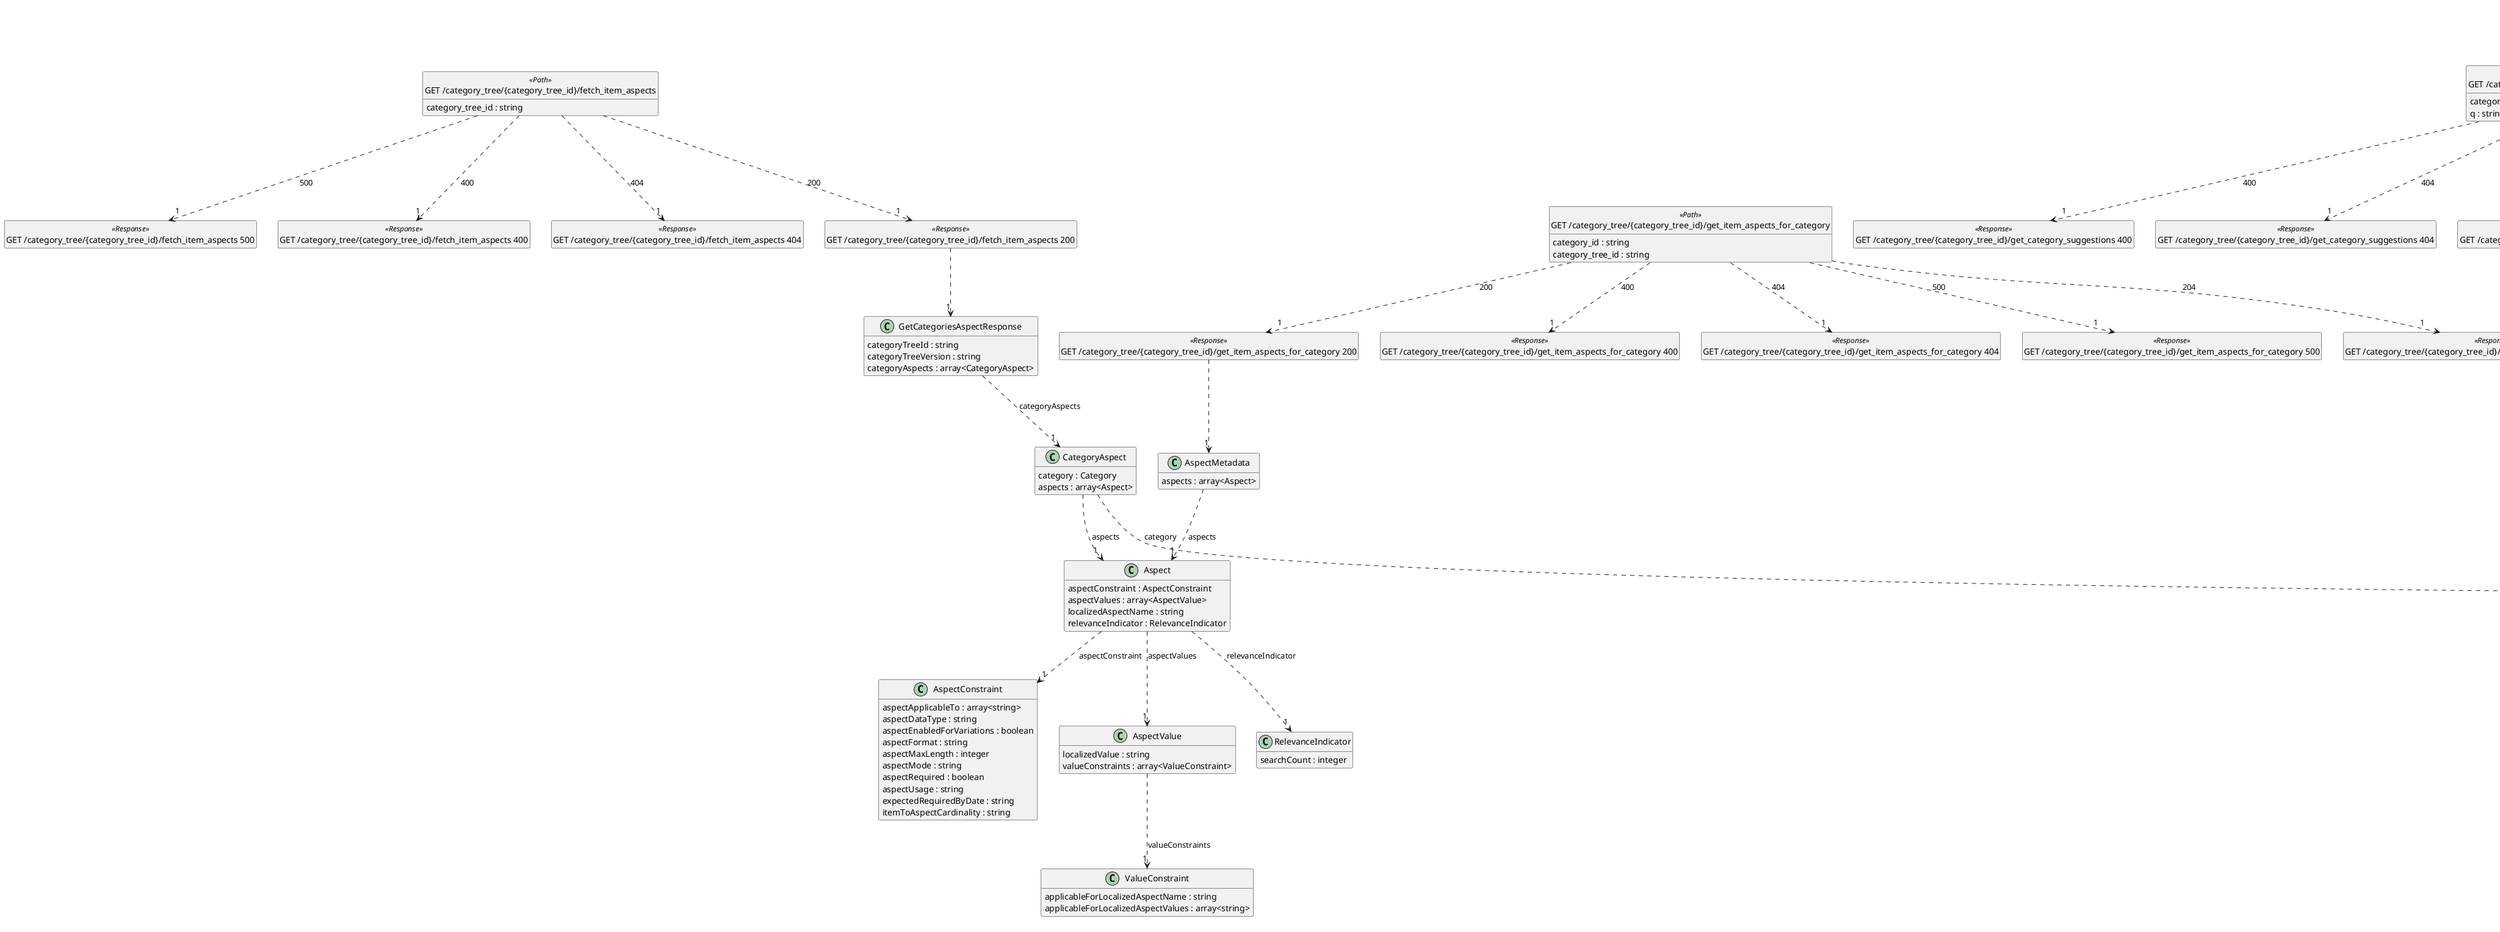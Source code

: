@startuml OpenApi Type diagram

hide <<Path>> circle
hide <<Response>> circle
hide <<Parameter>> circle
hide empty methods
hide empty fields
set namespaceSeparator none

title Taxonomy API v1.0.0
footer OpenApi Type diagram - futurum.openapi-to-plantuml
class "GET /category_tree/{category_tree_id}/fetch_item_aspects" <<Path>> {
{field} category_tree_id : string
}

class "GET /category_tree/{category_tree_id}/fetch_item_aspects 200" <<Response>> { }
class "GET /category_tree/{category_tree_id}/fetch_item_aspects 400" <<Response>> { }
class "GET /category_tree/{category_tree_id}/fetch_item_aspects 404" <<Response>> { }
class "GET /category_tree/{category_tree_id}/fetch_item_aspects 500" <<Response>> { }
class "GET /get_default_category_tree_id" <<Path>> {
{field} Accept-Language : string {O}
{field} marketplace_id : string
}

class "GET /get_default_category_tree_id 200" <<Response>> { }
class "GET /get_default_category_tree_id 204" <<Response>> { }
class "GET /get_default_category_tree_id 400" <<Response>> { }
class "GET /get_default_category_tree_id 500" <<Response>> { }
class "GET /category_tree/{category_tree_id}" <<Path>> {
{field} category_tree_id : string
}

class "GET /category_tree/{category_tree_id} 200" <<Response>> { }
class "GET /category_tree/{category_tree_id} 400" <<Response>> { }
class "GET /category_tree/{category_tree_id} 404" <<Response>> { }
class "GET /category_tree/{category_tree_id} 500" <<Response>> { }
class "GET /category_tree/{category_tree_id}/get_category_subtree" <<Path>> {
{field} category_id : string
{field} category_tree_id : string
}

class "GET /category_tree/{category_tree_id}/get_category_subtree 200" <<Response>> { }
class "GET /category_tree/{category_tree_id}/get_category_subtree 400" <<Response>> { }
class "GET /category_tree/{category_tree_id}/get_category_subtree 404" <<Response>> { }
class "GET /category_tree/{category_tree_id}/get_category_subtree 500" <<Response>> { }
class "GET /category_tree/{category_tree_id}/get_category_suggestions" <<Path>> {
{field} category_tree_id : string
{field} q : string
}

class "GET /category_tree/{category_tree_id}/get_category_suggestions 200" <<Response>> { }
class "GET /category_tree/{category_tree_id}/get_category_suggestions 204" <<Response>> { }
class "GET /category_tree/{category_tree_id}/get_category_suggestions 400" <<Response>> { }
class "GET /category_tree/{category_tree_id}/get_category_suggestions 404" <<Response>> { }
class "GET /category_tree/{category_tree_id}/get_category_suggestions 500" <<Response>> { }
class "GET /category_tree/{category_tree_id}/get_item_aspects_for_category" <<Path>> {
{field} category_id : string
{field} category_tree_id : string
}

class "GET /category_tree/{category_tree_id}/get_item_aspects_for_category 200" <<Response>> { }
class "GET /category_tree/{category_tree_id}/get_item_aspects_for_category 204" <<Response>> { }
class "GET /category_tree/{category_tree_id}/get_item_aspects_for_category 400" <<Response>> { }
class "GET /category_tree/{category_tree_id}/get_item_aspects_for_category 404" <<Response>> { }
class "GET /category_tree/{category_tree_id}/get_item_aspects_for_category 500" <<Response>> { }
class "GET /category_tree/{category_tree_id}/get_compatibility_properties" <<Path>> {
{field} category_tree_id : string
{field} category_id : string
}

class "GET /category_tree/{category_tree_id}/get_compatibility_properties 200" <<Response>> { }
class "GET /category_tree/{category_tree_id}/get_compatibility_properties 204" <<Response>> { }
class "GET /category_tree/{category_tree_id}/get_compatibility_properties 400" <<Response>> { }
class "GET /category_tree/{category_tree_id}/get_compatibility_properties 404" <<Response>> { }
class "GET /category_tree/{category_tree_id}/get_compatibility_properties 500" <<Response>> { }
class "GET /category_tree/{category_tree_id}/get_compatibility_property_values" <<Path>> {
{field} category_tree_id : string
{field} compatibility_property : string
{field} category_id : string
{field} filter : string {O}
}

class "GET /category_tree/{category_tree_id}/get_compatibility_property_values 200" <<Response>> { }
class "GET /category_tree/{category_tree_id}/get_compatibility_property_values 204" <<Response>> { }
class "GET /category_tree/{category_tree_id}/get_compatibility_property_values 400" <<Response>> { }
class "GET /category_tree/{category_tree_id}/get_compatibility_property_values 404" <<Response>> { }
class "GET /category_tree/{category_tree_id}/get_compatibility_property_values 500" <<Response>> { }
class "AncestorReference" {
{field} categoryId : string
{field} categoryName : string
{field} categorySubtreeNodeHref : string
{field} categoryTreeNodeLevel : integer
}

class "Aspect" {
{field} aspectConstraint : AspectConstraint
{field} aspectValues : array<AspectValue>
{field} localizedAspectName : string
{field} relevanceIndicator : RelevanceIndicator
}

class "AspectConstraint" {
{field} aspectApplicableTo : array<string>
{field} aspectDataType : string
{field} aspectEnabledForVariations : boolean
{field} aspectFormat : string
{field} aspectMaxLength : integer
{field} aspectMode : string
{field} aspectRequired : boolean
{field} aspectUsage : string
{field} expectedRequiredByDate : string
{field} itemToAspectCardinality : string
}

class "AspectMetadata" {
{field} aspects : array<Aspect>
}

class "AspectValue" {
{field} localizedValue : string
{field} valueConstraints : array<ValueConstraint>
}

class "BaseCategoryTree" {
{field} categoryTreeId : string
{field} categoryTreeVersion : string
}

class "Category" {
{field} categoryId : string
{field} categoryName : string
}

class "CategoryAspect" {
{field} category : Category
{field} aspects : array<Aspect>
}

class "CategorySubtree" {
{field} categorySubtreeNode : CategoryTreeNode
{field} categoryTreeId : string
{field} categoryTreeVersion : string
}

class "CategorySuggestion" {
{field} category : Category
{field} categoryTreeNodeAncestors : array<AncestorReference>
{field} categoryTreeNodeLevel : integer
{field} relevancy : string
}

class "CategorySuggestionResponse" {
{field} categorySuggestions : array<CategorySuggestion>
{field} categoryTreeId : string
{field} categoryTreeVersion : string
}

class "CategoryTree" {
{field} applicableMarketplaceIds : array<string>
{field} categoryTreeId : string
{field} categoryTreeVersion : string
{field} rootCategoryNode : CategoryTreeNode
}

class "CategoryTreeNode" {
{field} category : Category
{field} categoryTreeNodeLevel : integer
{field} childCategoryTreeNodes : array<CategoryTreeNode>
{field} leafCategoryTreeNode : boolean
{field} parentCategoryTreeNodeHref : string
}

class "CompatibilityProperty" {
{field} name : string
{field} localizedName : string
}

class "CompatibilityPropertyValue" {
{field} value : string
}

class "Error" {
{field} category : string
{field} domain : string
{field} errorId : integer
{field} inputRefIds : array<string>
{field} longMessage : string
{field} message : string
{field} outputRefIds : array<string>
{field} parameters : array<ErrorParameter>
{field} subdomain : string
}

class "ErrorParameter" {
{field} name : string
{field} value : string
}

class "GetCategoriesAspectResponse" {
{field} categoryTreeId : string
{field} categoryTreeVersion : string
{field} categoryAspects : array<CategoryAspect>
}

class "GetCompatibilityMetadataResponse" {
{field} compatibilityProperties : array<CompatibilityProperty>
}

class "GetCompatibilityPropertyValuesResponse" {
{field} compatibilityPropertyValues : array<CompatibilityPropertyValue>
}

class "RelevanceIndicator" {
{field} searchCount : integer
}

class "ValueConstraint" {
{field} applicableForLocalizedAspectName : string
{field} applicableForLocalizedAspectValues : array<string>
}

"GET /category_tree/{category_tree_id}/fetch_item_aspects" ..> "1" "GET /category_tree/{category_tree_id}/fetch_item_aspects 200" : "200"
"GET /category_tree/{category_tree_id}/fetch_item_aspects 200" ..> "1" "GetCategoriesAspectResponse"
"GET /category_tree/{category_tree_id}/fetch_item_aspects" ..> "1" "GET /category_tree/{category_tree_id}/fetch_item_aspects 400" : "400"
"GET /category_tree/{category_tree_id}/fetch_item_aspects" ..> "1" "GET /category_tree/{category_tree_id}/fetch_item_aspects 404" : "404"
"GET /category_tree/{category_tree_id}/fetch_item_aspects" ..> "1" "GET /category_tree/{category_tree_id}/fetch_item_aspects 500" : "500"
"GET /get_default_category_tree_id" ..> "1" "GET /get_default_category_tree_id 200" : "200"
"GET /get_default_category_tree_id 200" ..> "1" "BaseCategoryTree"
"GET /get_default_category_tree_id" ..> "1" "GET /get_default_category_tree_id 204" : "204"
"GET /get_default_category_tree_id" ..> "1" "GET /get_default_category_tree_id 400" : "400"
"GET /get_default_category_tree_id" ..> "1" "GET /get_default_category_tree_id 500" : "500"
"GET /category_tree/{category_tree_id}" ..> "1" "GET /category_tree/{category_tree_id} 200" : "200"
"GET /category_tree/{category_tree_id} 200" ..> "1" "CategoryTree"
"GET /category_tree/{category_tree_id}" ..> "1" "GET /category_tree/{category_tree_id} 400" : "400"
"GET /category_tree/{category_tree_id}" ..> "1" "GET /category_tree/{category_tree_id} 404" : "404"
"GET /category_tree/{category_tree_id}" ..> "1" "GET /category_tree/{category_tree_id} 500" : "500"
"GET /category_tree/{category_tree_id}/get_category_subtree" ..> "1" "GET /category_tree/{category_tree_id}/get_category_subtree 200" : "200"
"GET /category_tree/{category_tree_id}/get_category_subtree 200" ..> "1" "CategorySubtree"
"GET /category_tree/{category_tree_id}/get_category_subtree" ..> "1" "GET /category_tree/{category_tree_id}/get_category_subtree 400" : "400"
"GET /category_tree/{category_tree_id}/get_category_subtree" ..> "1" "GET /category_tree/{category_tree_id}/get_category_subtree 404" : "404"
"GET /category_tree/{category_tree_id}/get_category_subtree" ..> "1" "GET /category_tree/{category_tree_id}/get_category_subtree 500" : "500"
"GET /category_tree/{category_tree_id}/get_category_suggestions" ..> "1" "GET /category_tree/{category_tree_id}/get_category_suggestions 200" : "200"
"GET /category_tree/{category_tree_id}/get_category_suggestions 200" ..> "1" "CategorySuggestionResponse"
"GET /category_tree/{category_tree_id}/get_category_suggestions" ..> "1" "GET /category_tree/{category_tree_id}/get_category_suggestions 204" : "204"
"GET /category_tree/{category_tree_id}/get_category_suggestions" ..> "1" "GET /category_tree/{category_tree_id}/get_category_suggestions 400" : "400"
"GET /category_tree/{category_tree_id}/get_category_suggestions" ..> "1" "GET /category_tree/{category_tree_id}/get_category_suggestions 404" : "404"
"GET /category_tree/{category_tree_id}/get_category_suggestions" ..> "1" "GET /category_tree/{category_tree_id}/get_category_suggestions 500" : "500"
"GET /category_tree/{category_tree_id}/get_item_aspects_for_category" ..> "1" "GET /category_tree/{category_tree_id}/get_item_aspects_for_category 200" : "200"
"GET /category_tree/{category_tree_id}/get_item_aspects_for_category 200" ..> "1" "AspectMetadata"
"GET /category_tree/{category_tree_id}/get_item_aspects_for_category" ..> "1" "GET /category_tree/{category_tree_id}/get_item_aspects_for_category 204" : "204"
"GET /category_tree/{category_tree_id}/get_item_aspects_for_category" ..> "1" "GET /category_tree/{category_tree_id}/get_item_aspects_for_category 400" : "400"
"GET /category_tree/{category_tree_id}/get_item_aspects_for_category" ..> "1" "GET /category_tree/{category_tree_id}/get_item_aspects_for_category 404" : "404"
"GET /category_tree/{category_tree_id}/get_item_aspects_for_category" ..> "1" "GET /category_tree/{category_tree_id}/get_item_aspects_for_category 500" : "500"
"GET /category_tree/{category_tree_id}/get_compatibility_properties" ..> "1" "GET /category_tree/{category_tree_id}/get_compatibility_properties 200" : "200"
"GET /category_tree/{category_tree_id}/get_compatibility_properties 200" ..> "1" "GetCompatibilityMetadataResponse"
"GET /category_tree/{category_tree_id}/get_compatibility_properties" ..> "1" "GET /category_tree/{category_tree_id}/get_compatibility_properties 204" : "204"
"GET /category_tree/{category_tree_id}/get_compatibility_properties" ..> "1" "GET /category_tree/{category_tree_id}/get_compatibility_properties 400" : "400"
"GET /category_tree/{category_tree_id}/get_compatibility_properties" ..> "1" "GET /category_tree/{category_tree_id}/get_compatibility_properties 404" : "404"
"GET /category_tree/{category_tree_id}/get_compatibility_properties" ..> "1" "GET /category_tree/{category_tree_id}/get_compatibility_properties 500" : "500"
"GET /category_tree/{category_tree_id}/get_compatibility_property_values" ..> "1" "GET /category_tree/{category_tree_id}/get_compatibility_property_values 200" : "200"
"GET /category_tree/{category_tree_id}/get_compatibility_property_values 200" ..> "1" "GetCompatibilityPropertyValuesResponse"
"GET /category_tree/{category_tree_id}/get_compatibility_property_values" ..> "1" "GET /category_tree/{category_tree_id}/get_compatibility_property_values 204" : "204"
"GET /category_tree/{category_tree_id}/get_compatibility_property_values" ..> "1" "GET /category_tree/{category_tree_id}/get_compatibility_property_values 400" : "400"
"GET /category_tree/{category_tree_id}/get_compatibility_property_values" ..> "1" "GET /category_tree/{category_tree_id}/get_compatibility_property_values 404" : "404"
"GET /category_tree/{category_tree_id}/get_compatibility_property_values" ..> "1" "GET /category_tree/{category_tree_id}/get_compatibility_property_values 500" : "500"
"Aspect" ..> "1" "AspectConstraint" : "aspectConstraint"
"Aspect" ..> "1" "AspectValue" : "aspectValues"
"Aspect" ..> "1" "RelevanceIndicator" : "relevanceIndicator"
"AspectMetadata" ..> "1" "Aspect" : "aspects"
"AspectValue" ..> "1" "ValueConstraint" : "valueConstraints"
"CategoryAspect" ..> "1" "Category" : "category"
"CategoryAspect" ..> "1" "Aspect" : "aspects"
"CategorySubtree" ..> "1" "CategoryTreeNode" : "categorySubtreeNode"
"CategorySuggestion" ..> "1" "Category" : "category"
"CategorySuggestion" ..> "1" "AncestorReference" : "categoryTreeNodeAncestors"
"CategorySuggestionResponse" ..> "1" "CategorySuggestion" : "categorySuggestions"
"CategoryTree" ..> "1" "CategoryTreeNode" : "rootCategoryNode"
"CategoryTreeNode" ..> "1" "Category" : "category"
"CategoryTreeNode" ..> "1" "CategoryTreeNode" : "childCategoryTreeNodes"
"Error" ..> "1" "ErrorParameter" : "parameters"
"GetCategoriesAspectResponse" ..> "1" "CategoryAspect" : "categoryAspects"
"GetCompatibilityMetadataResponse" ..> "1" "CompatibilityProperty" : "compatibilityProperties"
"GetCompatibilityPropertyValuesResponse" ..> "1" "CompatibilityPropertyValue" : "compatibilityPropertyValues"


@enduml